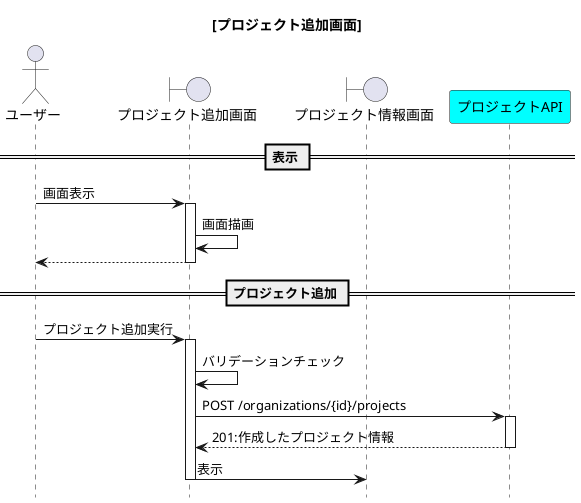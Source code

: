 @startuml{プロジェクト追加画面.png}
title [プロジェクト追加画面]
hide footbox

actor ユーザー as user
boundary プロジェクト追加画面 as view_1
boundary プロジェクト情報画面 as view_2
participant プロジェクトAPI as api_projects #cyan

== 表示 ==
user -> view_1 :画面表示
activate view_1
    view_1 -> view_1 :画面描画
    view_1 --> user
deactivate view_1

== プロジェクト追加 ==
user -> view_1 :プロジェクト追加実行
activate view_1
    view_1 -> view_1 :バリデーションチェック
    view_1 -> api_projects :POST /organizations/{id}/projects
    activate api_projects
        api_projects --> view_1 : 201:作成したプロジェクト情報
    deactivate api_projects
    view_1 -> view_2 :表示
deactivate view_1

@enduml
